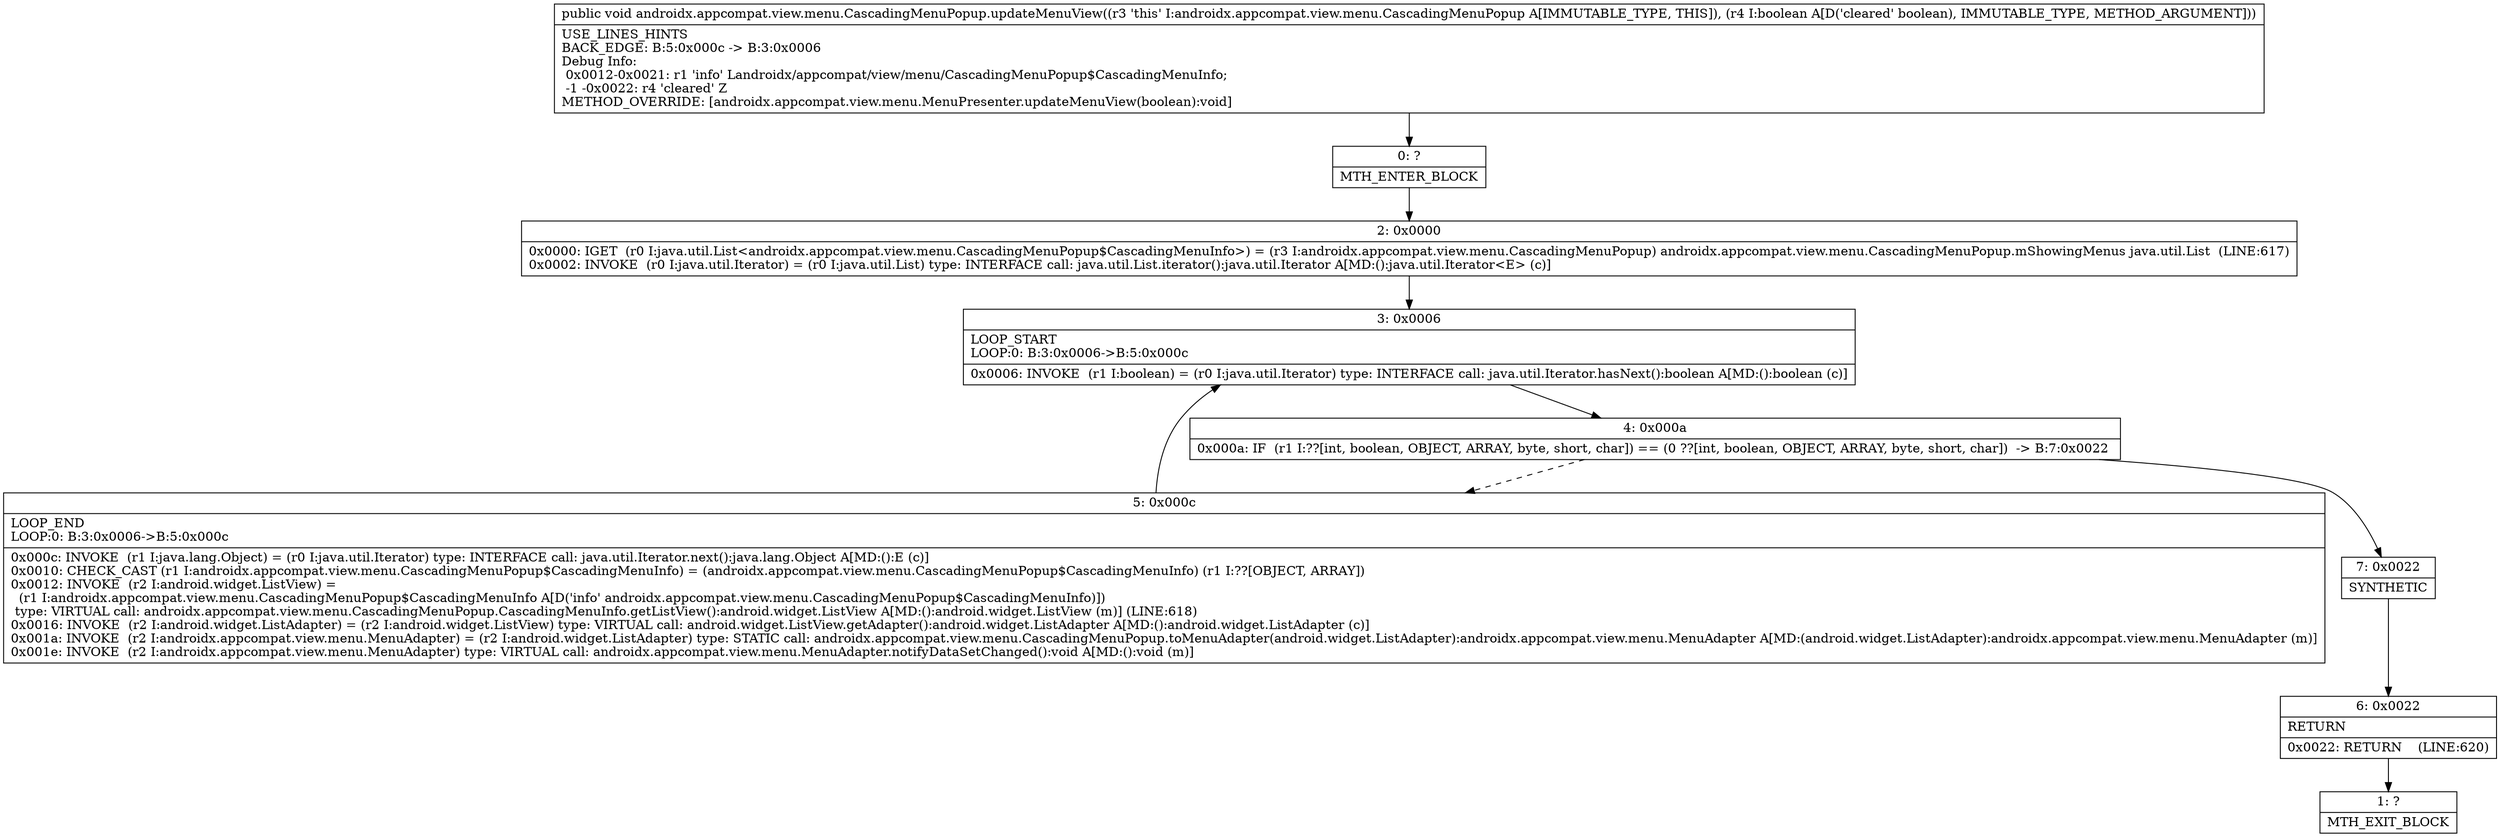 digraph "CFG forandroidx.appcompat.view.menu.CascadingMenuPopup.updateMenuView(Z)V" {
Node_0 [shape=record,label="{0\:\ ?|MTH_ENTER_BLOCK\l}"];
Node_2 [shape=record,label="{2\:\ 0x0000|0x0000: IGET  (r0 I:java.util.List\<androidx.appcompat.view.menu.CascadingMenuPopup$CascadingMenuInfo\>) = (r3 I:androidx.appcompat.view.menu.CascadingMenuPopup) androidx.appcompat.view.menu.CascadingMenuPopup.mShowingMenus java.util.List  (LINE:617)\l0x0002: INVOKE  (r0 I:java.util.Iterator) = (r0 I:java.util.List) type: INTERFACE call: java.util.List.iterator():java.util.Iterator A[MD:():java.util.Iterator\<E\> (c)]\l}"];
Node_3 [shape=record,label="{3\:\ 0x0006|LOOP_START\lLOOP:0: B:3:0x0006\-\>B:5:0x000c\l|0x0006: INVOKE  (r1 I:boolean) = (r0 I:java.util.Iterator) type: INTERFACE call: java.util.Iterator.hasNext():boolean A[MD:():boolean (c)]\l}"];
Node_4 [shape=record,label="{4\:\ 0x000a|0x000a: IF  (r1 I:??[int, boolean, OBJECT, ARRAY, byte, short, char]) == (0 ??[int, boolean, OBJECT, ARRAY, byte, short, char])  \-\> B:7:0x0022 \l}"];
Node_5 [shape=record,label="{5\:\ 0x000c|LOOP_END\lLOOP:0: B:3:0x0006\-\>B:5:0x000c\l|0x000c: INVOKE  (r1 I:java.lang.Object) = (r0 I:java.util.Iterator) type: INTERFACE call: java.util.Iterator.next():java.lang.Object A[MD:():E (c)]\l0x0010: CHECK_CAST (r1 I:androidx.appcompat.view.menu.CascadingMenuPopup$CascadingMenuInfo) = (androidx.appcompat.view.menu.CascadingMenuPopup$CascadingMenuInfo) (r1 I:??[OBJECT, ARRAY]) \l0x0012: INVOKE  (r2 I:android.widget.ListView) = \l  (r1 I:androidx.appcompat.view.menu.CascadingMenuPopup$CascadingMenuInfo A[D('info' androidx.appcompat.view.menu.CascadingMenuPopup$CascadingMenuInfo)])\l type: VIRTUAL call: androidx.appcompat.view.menu.CascadingMenuPopup.CascadingMenuInfo.getListView():android.widget.ListView A[MD:():android.widget.ListView (m)] (LINE:618)\l0x0016: INVOKE  (r2 I:android.widget.ListAdapter) = (r2 I:android.widget.ListView) type: VIRTUAL call: android.widget.ListView.getAdapter():android.widget.ListAdapter A[MD:():android.widget.ListAdapter (c)]\l0x001a: INVOKE  (r2 I:androidx.appcompat.view.menu.MenuAdapter) = (r2 I:android.widget.ListAdapter) type: STATIC call: androidx.appcompat.view.menu.CascadingMenuPopup.toMenuAdapter(android.widget.ListAdapter):androidx.appcompat.view.menu.MenuAdapter A[MD:(android.widget.ListAdapter):androidx.appcompat.view.menu.MenuAdapter (m)]\l0x001e: INVOKE  (r2 I:androidx.appcompat.view.menu.MenuAdapter) type: VIRTUAL call: androidx.appcompat.view.menu.MenuAdapter.notifyDataSetChanged():void A[MD:():void (m)]\l}"];
Node_7 [shape=record,label="{7\:\ 0x0022|SYNTHETIC\l}"];
Node_6 [shape=record,label="{6\:\ 0x0022|RETURN\l|0x0022: RETURN    (LINE:620)\l}"];
Node_1 [shape=record,label="{1\:\ ?|MTH_EXIT_BLOCK\l}"];
MethodNode[shape=record,label="{public void androidx.appcompat.view.menu.CascadingMenuPopup.updateMenuView((r3 'this' I:androidx.appcompat.view.menu.CascadingMenuPopup A[IMMUTABLE_TYPE, THIS]), (r4 I:boolean A[D('cleared' boolean), IMMUTABLE_TYPE, METHOD_ARGUMENT]))  | USE_LINES_HINTS\lBACK_EDGE: B:5:0x000c \-\> B:3:0x0006\lDebug Info:\l  0x0012\-0x0021: r1 'info' Landroidx\/appcompat\/view\/menu\/CascadingMenuPopup$CascadingMenuInfo;\l  \-1 \-0x0022: r4 'cleared' Z\lMETHOD_OVERRIDE: [androidx.appcompat.view.menu.MenuPresenter.updateMenuView(boolean):void]\l}"];
MethodNode -> Node_0;Node_0 -> Node_2;
Node_2 -> Node_3;
Node_3 -> Node_4;
Node_4 -> Node_5[style=dashed];
Node_4 -> Node_7;
Node_5 -> Node_3;
Node_7 -> Node_6;
Node_6 -> Node_1;
}

